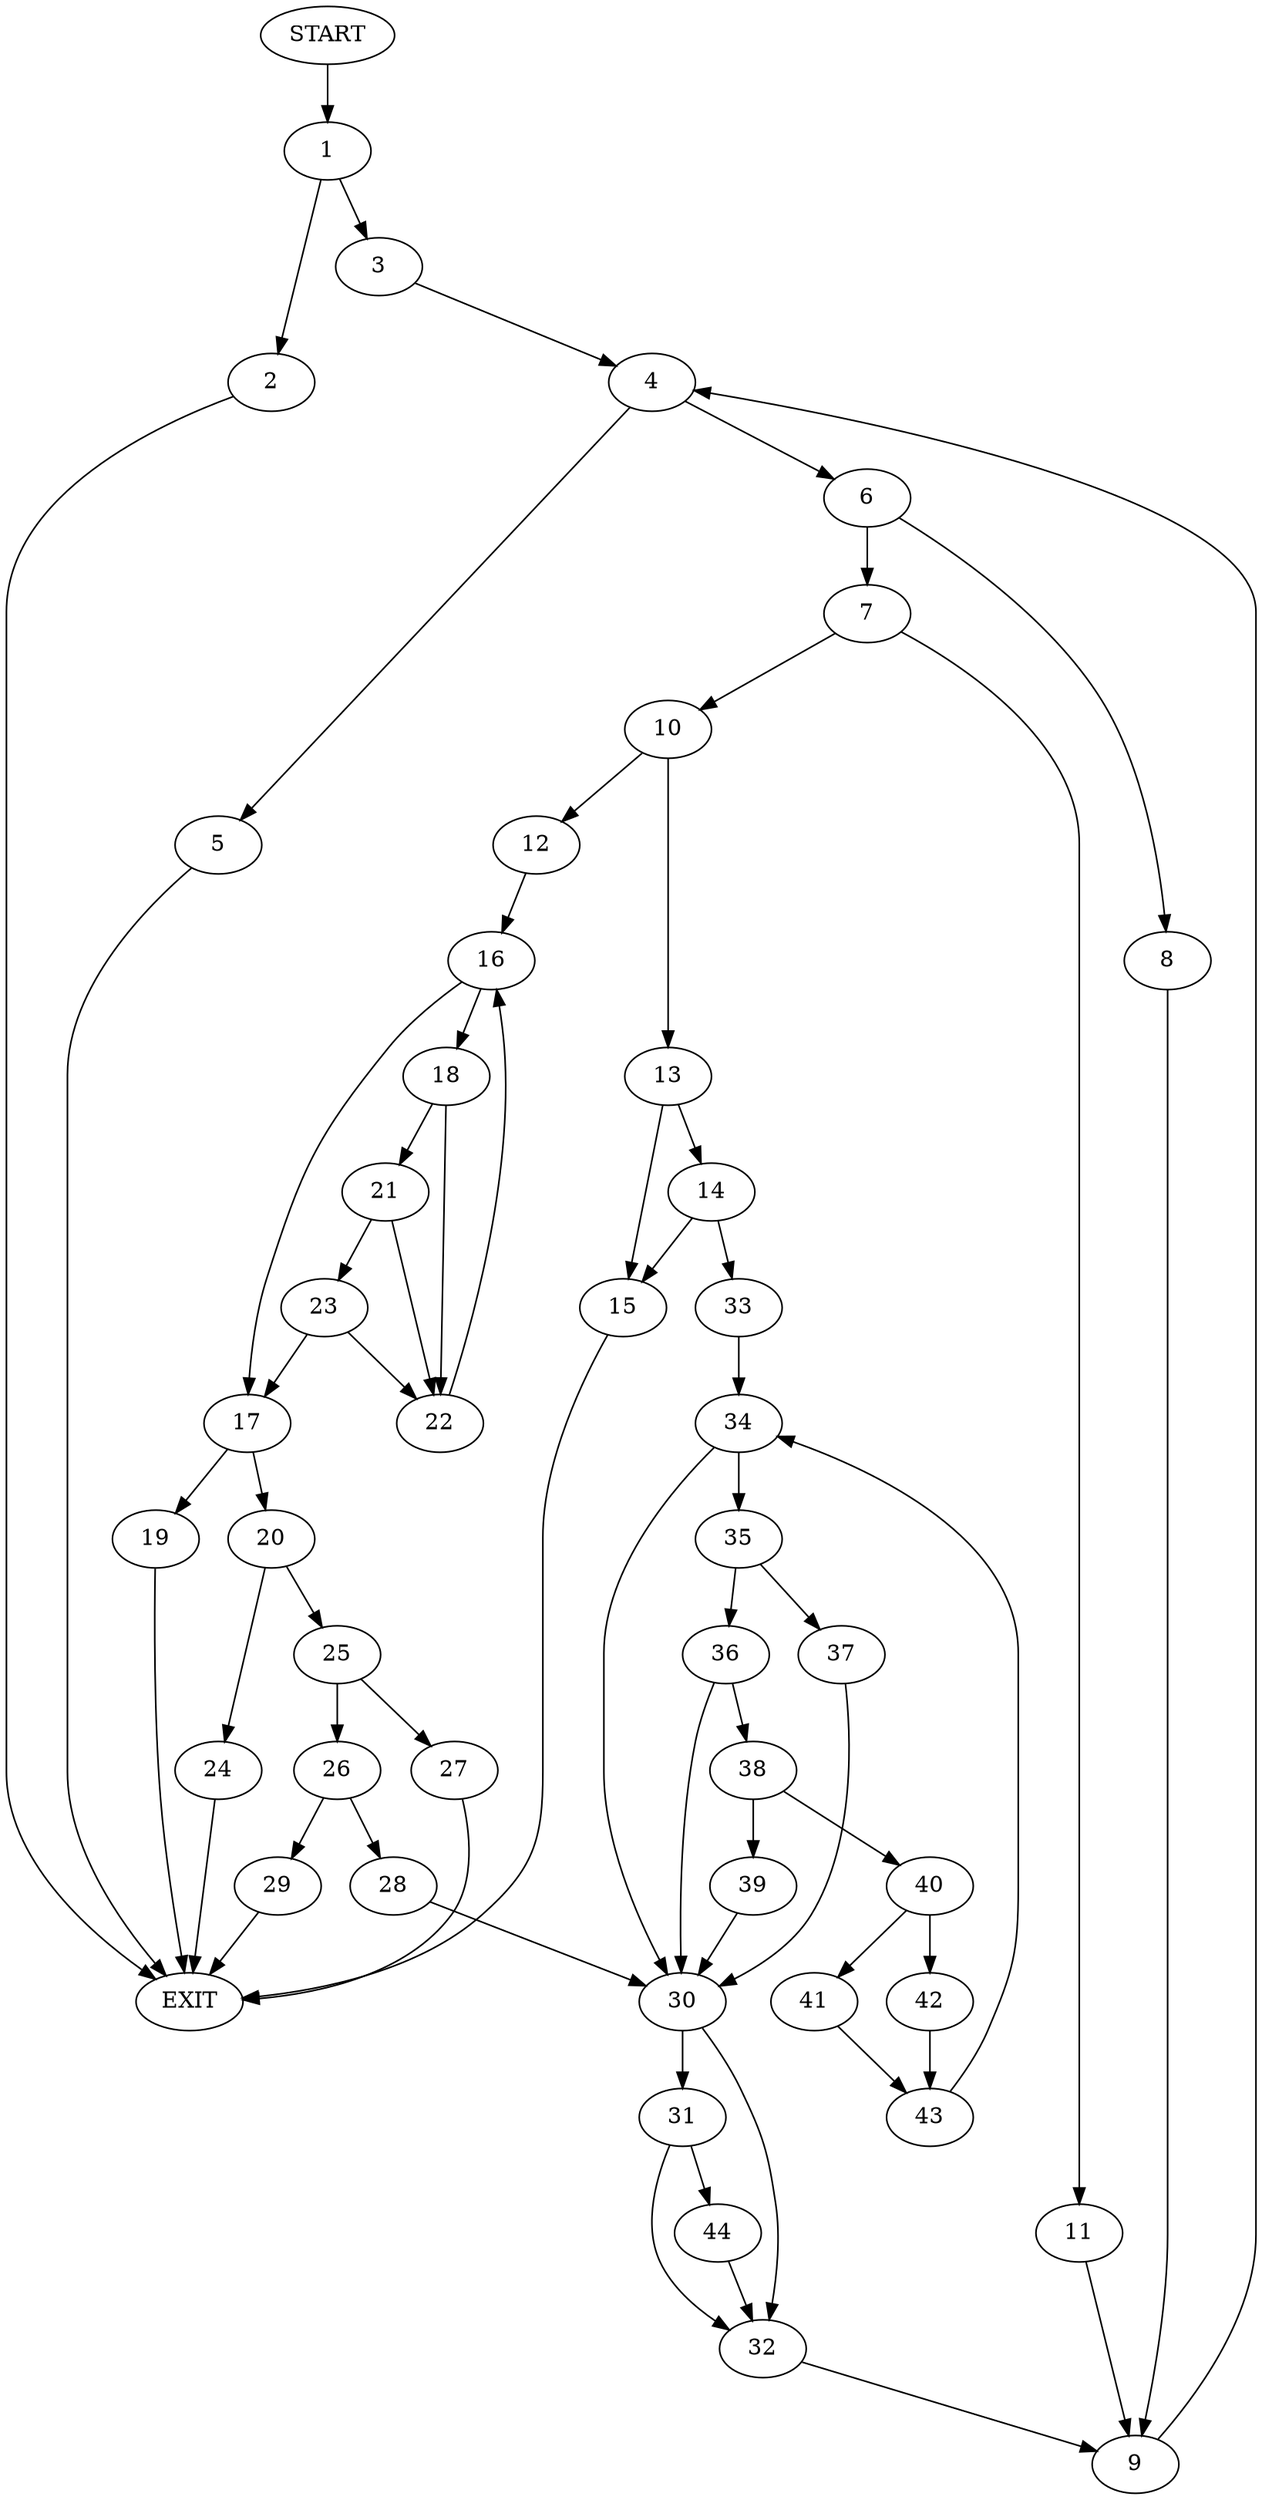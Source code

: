 digraph {
0 [label="START"]
45 [label="EXIT"]
0 -> 1
1 -> 2
1 -> 3
2 -> 45
3 -> 4
4 -> 5
4 -> 6
6 -> 7
6 -> 8
5 -> 45
8 -> 9
7 -> 10
7 -> 11
9 -> 4
11 -> 9
10 -> 12
10 -> 13
13 -> 14
13 -> 15
12 -> 16
16 -> 17
16 -> 18
17 -> 19
17 -> 20
18 -> 21
18 -> 22
22 -> 16
21 -> 23
21 -> 22
23 -> 17
23 -> 22
20 -> 24
20 -> 25
19 -> 45
24 -> 45
25 -> 26
25 -> 27
26 -> 28
26 -> 29
27 -> 45
28 -> 30
29 -> 45
30 -> 31
30 -> 32
15 -> 45
14 -> 33
14 -> 15
33 -> 34
34 -> 30
34 -> 35
35 -> 36
35 -> 37
36 -> 30
36 -> 38
37 -> 30
38 -> 39
38 -> 40
39 -> 30
40 -> 41
40 -> 42
42 -> 43
41 -> 43
43 -> 34
31 -> 44
31 -> 32
32 -> 9
44 -> 32
}
